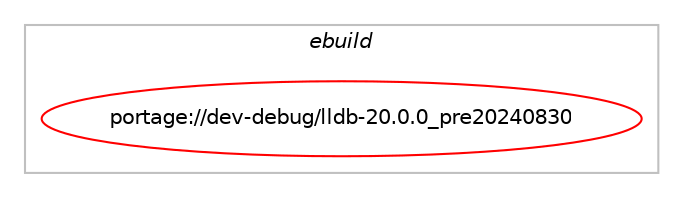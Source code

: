 digraph prolog {

# *************
# Graph options
# *************

newrank=true;
concentrate=true;
compound=true;
graph [rankdir=LR,fontname=Helvetica,fontsize=10,ranksep=1.5];#, ranksep=2.5, nodesep=0.2];
edge  [arrowhead=vee];
node  [fontname=Helvetica,fontsize=10];

# **********
# The ebuild
# **********

subgraph cluster_leftcol {
color=gray;
label=<<i>ebuild</i>>;
id [label="portage://dev-debug/lldb-20.0.0_pre20240830", color=red, width=4, href="../dev-debug/lldb-20.0.0_pre20240830.svg"];
}

# ****************
# The dependencies
# ****************

subgraph cluster_midcol {
color=gray;
label=<<i>dependencies</i>>;
subgraph cluster_compile {
fillcolor="#eeeeee";
style=filled;
label=<<i>compile</i>>;
# *** BEGIN UNKNOWN DEPENDENCY TYPE (TODO) ***
# id -> equal(use_conditional_group(positive,debuginfod,portage://dev-debug/lldb-20.0.0_pre20240830,[package_dependency(portage://dev-debug/lldb-20.0.0_pre20240830,install,no,net-misc,curl,none,[,,],any_same_slot,[]),package_dependency(portage://dev-debug/lldb-20.0.0_pre20240830,install,no,dev-cpp,cpp-httplib,none,[,,],any_same_slot,[])]))
# *** END UNKNOWN DEPENDENCY TYPE (TODO) ***

# *** BEGIN UNKNOWN DEPENDENCY TYPE (TODO) ***
# id -> equal(use_conditional_group(positive,libedit,portage://dev-debug/lldb-20.0.0_pre20240830,[package_dependency(portage://dev-debug/lldb-20.0.0_pre20240830,install,no,dev-libs,libedit,none,[,,],[slot(0),equal],[])]))
# *** END UNKNOWN DEPENDENCY TYPE (TODO) ***

# *** BEGIN UNKNOWN DEPENDENCY TYPE (TODO) ***
# id -> equal(use_conditional_group(positive,lzma,portage://dev-debug/lldb-20.0.0_pre20240830,[package_dependency(portage://dev-debug/lldb-20.0.0_pre20240830,install,no,app-arch,xz-utils,none,[,,],any_same_slot,[])]))
# *** END UNKNOWN DEPENDENCY TYPE (TODO) ***

# *** BEGIN UNKNOWN DEPENDENCY TYPE (TODO) ***
# id -> equal(use_conditional_group(positive,ncurses,portage://dev-debug/lldb-20.0.0_pre20240830,[package_dependency(portage://dev-debug/lldb-20.0.0_pre20240830,install,no,sys-libs,ncurses,greaterequal,[5.9,,-r3,5.9-r3],[slot(0),equal],[])]))
# *** END UNKNOWN DEPENDENCY TYPE (TODO) ***

# *** BEGIN UNKNOWN DEPENDENCY TYPE (TODO) ***
# id -> equal(use_conditional_group(positive,xml,portage://dev-debug/lldb-20.0.0_pre20240830,[package_dependency(portage://dev-debug/lldb-20.0.0_pre20240830,install,no,dev-libs,libxml2,none,[,,],any_same_slot,[])]))
# *** END UNKNOWN DEPENDENCY TYPE (TODO) ***

# *** BEGIN UNKNOWN DEPENDENCY TYPE (TODO) ***
# id -> equal(package_dependency(portage://dev-debug/lldb-20.0.0_pre20240830,install,no,sys-devel,clang,tilde,[20.0.0,,_pre20240830,20.0.0_pre20240830],[],[]))
# *** END UNKNOWN DEPENDENCY TYPE (TODO) ***

# *** BEGIN UNKNOWN DEPENDENCY TYPE (TODO) ***
# id -> equal(package_dependency(portage://dev-debug/lldb-20.0.0_pre20240830,install,no,sys-devel,llvm,tilde,[20.0.0,,_pre20240830,20.0.0_pre20240830],[],[use(equal(debuginfod),none)]))
# *** END UNKNOWN DEPENDENCY TYPE (TODO) ***

}
subgraph cluster_compileandrun {
fillcolor="#eeeeee";
style=filled;
label=<<i>compile and run</i>>;
}
subgraph cluster_run {
fillcolor="#eeeeee";
style=filled;
label=<<i>run</i>>;
# *** BEGIN UNKNOWN DEPENDENCY TYPE (TODO) ***
# id -> equal(use_conditional_group(positive,debuginfod,portage://dev-debug/lldb-20.0.0_pre20240830,[package_dependency(portage://dev-debug/lldb-20.0.0_pre20240830,run,no,net-misc,curl,none,[,,],any_same_slot,[]),package_dependency(portage://dev-debug/lldb-20.0.0_pre20240830,run,no,dev-cpp,cpp-httplib,none,[,,],any_same_slot,[])]))
# *** END UNKNOWN DEPENDENCY TYPE (TODO) ***

# *** BEGIN UNKNOWN DEPENDENCY TYPE (TODO) ***
# id -> equal(use_conditional_group(positive,libedit,portage://dev-debug/lldb-20.0.0_pre20240830,[package_dependency(portage://dev-debug/lldb-20.0.0_pre20240830,run,no,dev-libs,libedit,none,[,,],[slot(0),equal],[])]))
# *** END UNKNOWN DEPENDENCY TYPE (TODO) ***

# *** BEGIN UNKNOWN DEPENDENCY TYPE (TODO) ***
# id -> equal(use_conditional_group(positive,lzma,portage://dev-debug/lldb-20.0.0_pre20240830,[package_dependency(portage://dev-debug/lldb-20.0.0_pre20240830,run,no,app-arch,xz-utils,none,[,,],any_same_slot,[])]))
# *** END UNKNOWN DEPENDENCY TYPE (TODO) ***

# *** BEGIN UNKNOWN DEPENDENCY TYPE (TODO) ***
# id -> equal(use_conditional_group(positive,ncurses,portage://dev-debug/lldb-20.0.0_pre20240830,[package_dependency(portage://dev-debug/lldb-20.0.0_pre20240830,run,no,sys-libs,ncurses,greaterequal,[5.9,,-r3,5.9-r3],[slot(0),equal],[])]))
# *** END UNKNOWN DEPENDENCY TYPE (TODO) ***

# *** BEGIN UNKNOWN DEPENDENCY TYPE (TODO) ***
# id -> equal(use_conditional_group(positive,python,portage://dev-debug/lldb-20.0.0_pre20240830,[use_conditional_group(positive,python_single_target_python3_10,portage://dev-debug/lldb-20.0.0_pre20240830,[package_dependency(portage://dev-debug/lldb-20.0.0_pre20240830,run,no,dev-lang,python,none,[,,],[slot(3.10)],[])]),use_conditional_group(positive,python_single_target_python3_11,portage://dev-debug/lldb-20.0.0_pre20240830,[package_dependency(portage://dev-debug/lldb-20.0.0_pre20240830,run,no,dev-lang,python,none,[,,],[slot(3.11)],[])]),use_conditional_group(positive,python_single_target_python3_12,portage://dev-debug/lldb-20.0.0_pre20240830,[package_dependency(portage://dev-debug/lldb-20.0.0_pre20240830,run,no,dev-lang,python,none,[,,],[slot(3.12)],[])])]))
# *** END UNKNOWN DEPENDENCY TYPE (TODO) ***

# *** BEGIN UNKNOWN DEPENDENCY TYPE (TODO) ***
# id -> equal(use_conditional_group(positive,xml,portage://dev-debug/lldb-20.0.0_pre20240830,[package_dependency(portage://dev-debug/lldb-20.0.0_pre20240830,run,no,dev-libs,libxml2,none,[,,],any_same_slot,[])]))
# *** END UNKNOWN DEPENDENCY TYPE (TODO) ***

# *** BEGIN UNKNOWN DEPENDENCY TYPE (TODO) ***
# id -> equal(package_dependency(portage://dev-debug/lldb-20.0.0_pre20240830,run,no,sys-devel,clang,tilde,[20.0.0,,_pre20240830,20.0.0_pre20240830],[],[]))
# *** END UNKNOWN DEPENDENCY TYPE (TODO) ***

# *** BEGIN UNKNOWN DEPENDENCY TYPE (TODO) ***
# id -> equal(package_dependency(portage://dev-debug/lldb-20.0.0_pre20240830,run,no,sys-devel,llvm,tilde,[20.0.0,,_pre20240830,20.0.0_pre20240830],[],[use(equal(debuginfod),none)]))
# *** END UNKNOWN DEPENDENCY TYPE (TODO) ***

}
}

# **************
# The candidates
# **************

subgraph cluster_choices {
rank=same;
color=gray;
label=<<i>candidates</i>>;

}

}
